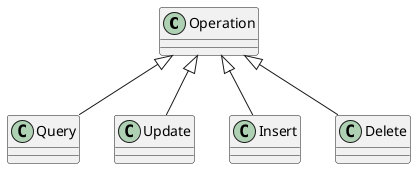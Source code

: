 @startuml operation_nodes

skinparam scale 1024

class Operation {}

class Query {}

class Update {}

class Insert {}

class Delete {}

Operation <|-- Query
Operation <|-- Update
Operation <|-- Insert
Operation <|-- Delete

@enduml
